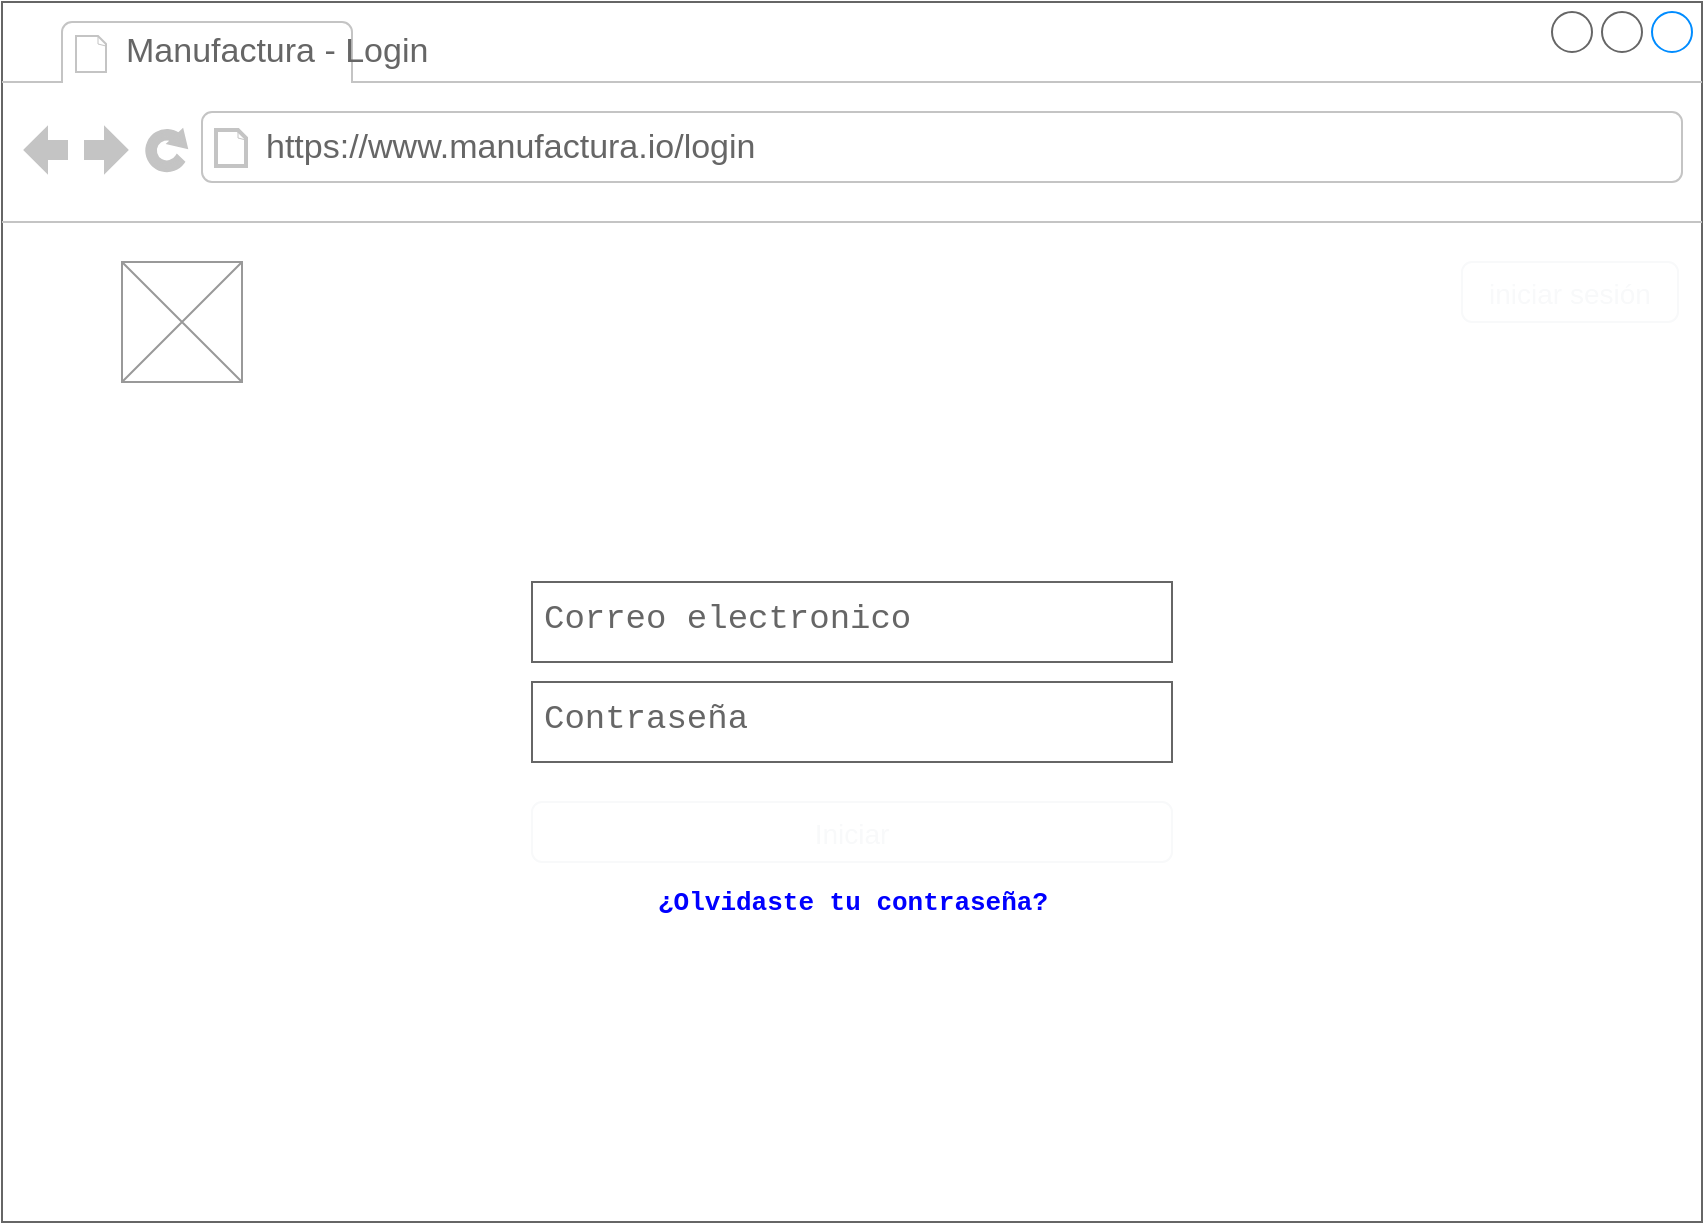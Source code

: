 <mxfile>
    <diagram id="pHabFzZdmSG_OoKOG0Jx" name="login">
        <mxGraphModel dx="1001" dy="605" grid="1" gridSize="10" guides="1" tooltips="1" connect="1" arrows="1" fold="1" page="1" pageScale="1" pageWidth="850" pageHeight="1100" math="0" shadow="0">
            <root>
                <mxCell id="qgdBl2eilUrx8372IIqp-0"/>
                <mxCell id="qgdBl2eilUrx8372IIqp-1" parent="qgdBl2eilUrx8372IIqp-0"/>
                <mxCell id="H2dqveT3zArDC5MyiRvw-31" value="" style="strokeWidth=1;shadow=0;dashed=0;align=center;html=1;shape=mxgraph.mockup.containers.browserWindow;rSize=0;strokeColor=#666666;strokeColor2=#008cff;strokeColor3=#c4c4c4;mainText=,;recursiveResize=0;" parent="qgdBl2eilUrx8372IIqp-1" vertex="1">
                    <mxGeometry x="40" y="70" width="850" height="610" as="geometry"/>
                </mxCell>
                <mxCell id="H2dqveT3zArDC5MyiRvw-32" value="Manufactura - Login" style="strokeWidth=1;shadow=0;dashed=0;align=center;html=1;shape=mxgraph.mockup.containers.anchor;fontSize=17;fontColor=#666666;align=left;" parent="H2dqveT3zArDC5MyiRvw-31" vertex="1">
                    <mxGeometry x="60" y="12" width="110" height="26" as="geometry"/>
                </mxCell>
                <mxCell id="H2dqveT3zArDC5MyiRvw-33" value="https://www.manufactura.io/login" style="strokeWidth=1;shadow=0;dashed=0;align=center;html=1;shape=mxgraph.mockup.containers.anchor;rSize=0;fontSize=17;fontColor=#666666;align=left;" parent="H2dqveT3zArDC5MyiRvw-31" vertex="1">
                    <mxGeometry x="130" y="60" width="250" height="26" as="geometry"/>
                </mxCell>
                <mxCell id="UftZHNPwc5ZFUEYjr8ol-1" value="&lt;font style=&quot;font-size: 14px&quot;&gt;iniciar sesión&lt;/font&gt;" style="html=1;shadow=0;dashed=0;shape=mxgraph.bootstrap.rrect;rSize=5;strokeColor=#F8F9FA;strokeWidth=1;fillColor=none;fontColor=#F8F9FA;whiteSpace=wrap;align=center;verticalAlign=middle;spacingLeft=0;fontStyle=0;fontSize=16;spacing=5;" parent="H2dqveT3zArDC5MyiRvw-31" vertex="1">
                    <mxGeometry x="730" y="130" width="108" height="30" as="geometry"/>
                </mxCell>
                <mxCell id="UftZHNPwc5ZFUEYjr8ol-5" value="&lt;font color=&quot;#ffffff&quot;&gt;Iniciar Sesión&lt;/font&gt;" style="strokeWidth=1;shadow=0;dashed=0;align=center;html=1;shape=mxgraph.mockup.text.alphanumeric;linkText=;html=1;fontStyle=1;fontSize=21;fontFamily=Courier New;fontColor=#000000;" parent="H2dqveT3zArDC5MyiRvw-31" vertex="1">
                    <mxGeometry x="200" y="240" width="450" height="50" as="geometry"/>
                </mxCell>
                <mxCell id="UftZHNPwc5ZFUEYjr8ol-7" value="Correo electronico" style="strokeWidth=1;shadow=0;dashed=0;align=center;html=1;shape=mxgraph.mockup.text.textBox;fontColor=#666666;align=left;fontSize=17;spacingLeft=4;spacingTop=-3;strokeColor=#666666;mainText=;fontFamily=Courier New;" parent="H2dqveT3zArDC5MyiRvw-31" vertex="1">
                    <mxGeometry x="265" y="290" width="320" height="40" as="geometry"/>
                </mxCell>
                <mxCell id="UftZHNPwc5ZFUEYjr8ol-12" value="&lt;font style=&quot;font-size: 14px&quot;&gt;Iniciar&lt;/font&gt;" style="html=1;shadow=0;dashed=0;shape=mxgraph.bootstrap.rrect;rSize=5;strokeColor=#F8F9FA;strokeWidth=1;fillColor=none;fontColor=#F8F9FA;whiteSpace=wrap;align=center;verticalAlign=middle;spacingLeft=0;fontStyle=0;fontSize=16;spacing=5;" parent="H2dqveT3zArDC5MyiRvw-31" vertex="1">
                    <mxGeometry x="265" y="400" width="320" height="30" as="geometry"/>
                </mxCell>
                <mxCell id="UftZHNPwc5ZFUEYjr8ol-11" value="Contraseña" style="strokeWidth=1;shadow=0;dashed=0;align=center;html=1;shape=mxgraph.mockup.text.textBox;fontColor=#666666;align=left;fontSize=17;spacingLeft=4;spacingTop=-3;strokeColor=#666666;mainText=;fontFamily=Courier New;" parent="H2dqveT3zArDC5MyiRvw-31" vertex="1">
                    <mxGeometry x="265" y="340" width="320" height="40" as="geometry"/>
                </mxCell>
                <mxCell id="UftZHNPwc5ZFUEYjr8ol-13" value="¿Olvidaste tu contraseña?" style="strokeWidth=1;shadow=0;dashed=0;align=center;html=1;shape=mxgraph.mockup.text.alphanumeric;linkText=;html=1;fontStyle=1;fontSize=13;fontColor=#0000ff;fontFamily=Courier New;" parent="H2dqveT3zArDC5MyiRvw-31" vertex="1">
                    <mxGeometry x="300" y="430" width="250" height="40" as="geometry"/>
                </mxCell>
                <mxCell id="vjOiilHJSOIXdrVwqPkK-0" value="" style="verticalLabelPosition=bottom;shadow=0;dashed=0;align=center;html=1;verticalAlign=top;strokeWidth=1;shape=mxgraph.mockup.graphics.simpleIcon;strokeColor=#999999;" parent="qgdBl2eilUrx8372IIqp-1" vertex="1">
                    <mxGeometry x="100" y="200" width="60" height="60" as="geometry"/>
                </mxCell>
            </root>
        </mxGraphModel>
    </diagram>
    <diagram id="0rYGssFCJk7xpBtu5iQj" name="vendedores">
<<<<<<< HEAD
        <mxGraphModel dx="1001" dy="605" grid="1" gridSize="10" guides="1" tooltips="1" connect="1" arrows="1" fold="1" page="1" pageScale="1" pageWidth="850" pageHeight="1100" math="0" shadow="0">
=======
        <mxGraphModel dx="1689" dy="1781" grid="1" gridSize="10" guides="1" tooltips="1" connect="1" arrows="1" fold="1" page="1" pageScale="1" pageWidth="850" pageHeight="1100" math="0" shadow="0">
>>>>>>> 862b901e35bb76d4502f24deebba730d7b2880c8
            <root>
                <mxCell id="0"/>
                <mxCell id="1" parent="0"/>
                <mxCell id="O1kimxnC3Q7cjh7G0lXS-88" value="" style="group" vertex="1" connectable="0" parent="1">
                    <mxGeometry x="50" y="40" width="730" height="600" as="geometry"/>
                </mxCell>
                <mxCell id="2" value="" style="strokeWidth=1;shadow=0;dashed=0;align=center;html=1;shape=mxgraph.mockup.containers.browserWindow;rSize=0;strokeColor=#666666;strokeColor2=#008cff;strokeColor3=#c4c4c4;mainText=,;recursiveResize=0;" parent="O1kimxnC3Q7cjh7G0lXS-88" vertex="1">
                    <mxGeometry width="730" height="600" as="geometry"/>
                </mxCell>
                <mxCell id="3" value="Manufacturas - vendedores" style="strokeWidth=1;shadow=0;dashed=0;align=center;html=1;shape=mxgraph.mockup.containers.anchor;fontSize=17;fontColor=#666666;align=left;" parent="2" vertex="1">
                    <mxGeometry x="60" y="12" width="110" height="26" as="geometry"/>
                </mxCell>
                <mxCell id="4" value="https://www.manufactura.io/vendedores" style="strokeWidth=1;shadow=0;dashed=0;align=center;html=1;shape=mxgraph.mockup.containers.anchor;rSize=0;fontSize=17;fontColor=#666666;align=left;" parent="2" vertex="1">
                    <mxGeometry x="130" y="60" width="250" height="26" as="geometry"/>
                </mxCell>
                <mxCell id="P7hH4Zm9v28YB8-X9JsB-39" value="&lt;table cellpadding=&quot;4&quot; cellspacing=&quot;0&quot; border=&quot;1&quot; style=&quot;font-size: 1em ; width: 100% ; height: 100%&quot;&gt;&lt;tbody&gt;&lt;tr&gt;&lt;th&gt;ID&lt;/th&gt;&lt;th&gt;Nombres&lt;/th&gt;&lt;td&gt;&lt;b&gt;Especialidad&lt;/b&gt;&lt;/td&gt;&lt;td&gt;&lt;b&gt;Celular&lt;/b&gt;&lt;/td&gt;&lt;td&gt;&lt;b&gt;Fecha Ingreso&lt;/b&gt;&lt;/td&gt;&lt;td&gt;&amp;nbsp; &amp;nbsp; &amp;nbsp; &amp;nbsp; &amp;nbsp; &amp;nbsp; &amp;nbsp; &amp;nbsp; &amp;nbsp; &amp;nbsp;&lt;/td&gt;&lt;/tr&gt;&lt;tr&gt;&lt;td&gt;1&lt;/td&gt;&lt;td&gt;Ana Maria&lt;/td&gt;&lt;td style=&quot;text-align: center&quot;&gt;?&lt;/td&gt;&lt;td&gt;319.320.346&lt;/td&gt;&lt;td&gt;2021-09-01&lt;/td&gt;&lt;td&gt;&lt;br&gt;&lt;/td&gt;&lt;/tr&gt;&lt;tr&gt;&lt;td&gt;2&lt;/td&gt;&lt;td&gt;Luisa Bazalar&lt;/td&gt;&lt;td style=&quot;text-align: center&quot;&gt;&lt;span&gt;?&lt;/span&gt;&lt;br&gt;&lt;/td&gt;&lt;td&gt;311.430.123&lt;br&gt;&lt;/td&gt;&lt;td&gt;2021-09-01&lt;br&gt;&lt;/td&gt;&lt;td&gt;&lt;br&gt;&lt;/td&gt;&lt;/tr&gt;&lt;tr&gt;&lt;td&gt;3&lt;/td&gt;&lt;td&gt;Manuela G&lt;/td&gt;&lt;td style=&quot;text-align: center&quot;&gt;&lt;span&gt;?&lt;/span&gt;&lt;br&gt;&lt;/td&gt;&lt;td&gt;311.902.456&lt;br&gt;&lt;/td&gt;&lt;td&gt;2021-04-03&lt;br&gt;&lt;/td&gt;&lt;td&gt;&lt;br&gt;&lt;/td&gt;&lt;/tr&gt;&lt;tr&gt;&lt;td&gt;4&lt;/td&gt;&lt;td&gt;Elisa Giraldo&lt;/td&gt;&lt;td style=&quot;text-align: center&quot;&gt;&lt;span&gt;?&lt;/span&gt;&lt;br&gt;&lt;/td&gt;&lt;td&gt;300.211.521&lt;br&gt;&lt;/td&gt;&lt;td&gt;2021-03-23&lt;br&gt;&lt;/td&gt;&lt;td&gt;&lt;br&gt;&lt;/td&gt;&lt;/tr&gt;&lt;tr&gt;&lt;td&gt;5&lt;/td&gt;&lt;td&gt;Juliana Puerta&lt;/td&gt;&lt;td style=&quot;text-align: center&quot;&gt;&lt;span&gt;?&lt;/span&gt;&lt;br&gt;&lt;/td&gt;&lt;td&gt;315.712.611&lt;br&gt;&lt;/td&gt;&lt;td&gt;2021-02-11&lt;br&gt;&lt;/td&gt;&lt;td&gt;&lt;br&gt;&lt;/td&gt;&lt;/tr&gt;&lt;/tbody&gt;&lt;/table&gt; " style="verticalAlign=top;align=left;overflow=fill;fontSize=12;fontFamily=Helvetica;html=1" parent="2" vertex="1">
                    <mxGeometry x="195" y="280" width="513" height="190" as="geometry"/>
                </mxCell>
                <mxCell id="P7hH4Zm9v28YB8-X9JsB-49" value="&lt;font style=&quot;font-size: 18px&quot;&gt;Listado de vendedores&lt;/font&gt;" style="text;html=1;strokeColor=none;fillColor=none;align=center;verticalAlign=middle;whiteSpace=wrap;rounded=0;" parent="2" vertex="1">
                    <mxGeometry x="195" y="200" width="510" height="20" as="geometry"/>
                </mxCell>
                <mxCell id="P7hH4Zm9v28YB8-X9JsB-50" value="&lt;font style=&quot;font-size: 14px&quot;&gt;+&lt;/font&gt;" style="html=1;shadow=0;dashed=0;shape=mxgraph.bootstrap.rrect;rSize=5;strokeColor=#F8F9FA;strokeWidth=1;fillColor=none;fontColor=#F8F9FA;whiteSpace=wrap;align=center;verticalAlign=middle;spacingLeft=0;fontStyle=0;fontSize=16;spacing=5;" parent="2" vertex="1">
                    <mxGeometry x="195" y="240" width="35" height="30" as="geometry"/>
                </mxCell>
                <mxCell id="O1kimxnC3Q7cjh7G0lXS-8" value="" style="group" vertex="1" connectable="0" parent="2">
                    <mxGeometry x="640" y="317" width="49" height="20" as="geometry"/>
                </mxCell>
                <mxCell id="P7hH4Zm9v28YB8-X9JsB-57" value="" style="strokeColor=#999999;verticalLabelPosition=bottom;shadow=0;dashed=0;verticalAlign=top;strokeWidth=2;html=1;shape=mxgraph.mockup.misc.editIcon;" parent="O1kimxnC3Q7cjh7G0lXS-8" vertex="1">
                    <mxGeometry width="20" height="20" as="geometry"/>
                </mxCell>
                <mxCell id="P7hH4Zm9v28YB8-X9JsB-56" value="" style="strokeColor=#999999;verticalLabelPosition=bottom;shadow=0;dashed=0;verticalAlign=top;strokeWidth=2;html=1;shape=mxgraph.mockup.misc.trashcanIcon;" parent="O1kimxnC3Q7cjh7G0lXS-8" vertex="1">
                    <mxGeometry x="29" width="20" height="20" as="geometry"/>
                </mxCell>
                <mxCell id="O1kimxnC3Q7cjh7G0lXS-9" value="" style="group" vertex="1" connectable="0" parent="2">
                    <mxGeometry x="640" y="348" width="49" height="20" as="geometry"/>
                </mxCell>
                <mxCell id="O1kimxnC3Q7cjh7G0lXS-10" value="" style="strokeColor=#999999;verticalLabelPosition=bottom;shadow=0;dashed=0;verticalAlign=top;strokeWidth=2;html=1;shape=mxgraph.mockup.misc.editIcon;" vertex="1" parent="O1kimxnC3Q7cjh7G0lXS-9">
                    <mxGeometry width="20" height="20" as="geometry"/>
                </mxCell>
                <mxCell id="O1kimxnC3Q7cjh7G0lXS-11" value="" style="strokeColor=#999999;verticalLabelPosition=bottom;shadow=0;dashed=0;verticalAlign=top;strokeWidth=2;html=1;shape=mxgraph.mockup.misc.trashcanIcon;" vertex="1" parent="O1kimxnC3Q7cjh7G0lXS-9">
                    <mxGeometry x="29" width="20" height="20" as="geometry"/>
                </mxCell>
                <mxCell id="O1kimxnC3Q7cjh7G0lXS-12" value="" style="group" vertex="1" connectable="0" parent="2">
                    <mxGeometry x="640" y="379" width="49" height="20" as="geometry"/>
                </mxCell>
                <mxCell id="O1kimxnC3Q7cjh7G0lXS-13" value="" style="strokeColor=#999999;verticalLabelPosition=bottom;shadow=0;dashed=0;verticalAlign=top;strokeWidth=2;html=1;shape=mxgraph.mockup.misc.editIcon;" vertex="1" parent="O1kimxnC3Q7cjh7G0lXS-12">
                    <mxGeometry width="20" height="20" as="geometry"/>
                </mxCell>
                <mxCell id="O1kimxnC3Q7cjh7G0lXS-14" value="" style="strokeColor=#999999;verticalLabelPosition=bottom;shadow=0;dashed=0;verticalAlign=top;strokeWidth=2;html=1;shape=mxgraph.mockup.misc.trashcanIcon;" vertex="1" parent="O1kimxnC3Q7cjh7G0lXS-12">
                    <mxGeometry x="29" width="20" height="20" as="geometry"/>
                </mxCell>
                <mxCell id="O1kimxnC3Q7cjh7G0lXS-39" value="" style="group" vertex="1" connectable="0" parent="2">
                    <mxGeometry x="640" y="410" width="49" height="20" as="geometry"/>
                </mxCell>
                <mxCell id="O1kimxnC3Q7cjh7G0lXS-40" value="" style="strokeColor=#999999;verticalLabelPosition=bottom;shadow=0;dashed=0;verticalAlign=top;strokeWidth=2;html=1;shape=mxgraph.mockup.misc.editIcon;" vertex="1" parent="O1kimxnC3Q7cjh7G0lXS-39">
                    <mxGeometry width="20" height="20" as="geometry"/>
                </mxCell>
                <mxCell id="O1kimxnC3Q7cjh7G0lXS-41" value="" style="strokeColor=#999999;verticalLabelPosition=bottom;shadow=0;dashed=0;verticalAlign=top;strokeWidth=2;html=1;shape=mxgraph.mockup.misc.trashcanIcon;" vertex="1" parent="O1kimxnC3Q7cjh7G0lXS-39">
                    <mxGeometry x="29" width="20" height="20" as="geometry"/>
                </mxCell>
                <mxCell id="O1kimxnC3Q7cjh7G0lXS-65" value="" style="group" vertex="1" connectable="0" parent="2">
                    <mxGeometry x="640" y="443" width="49" height="20" as="geometry"/>
                </mxCell>
                <mxCell id="O1kimxnC3Q7cjh7G0lXS-66" value="" style="strokeColor=#999999;verticalLabelPosition=bottom;shadow=0;dashed=0;verticalAlign=top;strokeWidth=2;html=1;shape=mxgraph.mockup.misc.editIcon;" vertex="1" parent="O1kimxnC3Q7cjh7G0lXS-65">
                    <mxGeometry width="20" height="20" as="geometry"/>
                </mxCell>
                <mxCell id="O1kimxnC3Q7cjh7G0lXS-67" value="" style="strokeColor=#999999;verticalLabelPosition=bottom;shadow=0;dashed=0;verticalAlign=top;strokeWidth=2;html=1;shape=mxgraph.mockup.misc.trashcanIcon;" vertex="1" parent="O1kimxnC3Q7cjh7G0lXS-65">
                    <mxGeometry x="29" width="20" height="20" as="geometry"/>
                </mxCell>
                <mxCell id="O1kimxnC3Q7cjh7G0lXS-73" value="" style="strokeWidth=1;shadow=0;dashed=0;align=center;html=1;shape=mxgraph.mockup.rrect;rSize=10;strokeColor=#666666;" vertex="1" parent="2">
                    <mxGeometry x="30" y="230" width="140" height="150" as="geometry"/>
                </mxCell>
                <mxCell id="O1kimxnC3Q7cjh7G0lXS-75" value="Usuarios" style="strokeColor=inherit;fillColor=inherit;gradientColor=inherit;strokeWidth=1;shadow=0;dashed=0;align=center;html=1;shape=mxgraph.mockup.rrect;rSize=0;fontSize=17;fontColor=#666666;fontStyle=1;resizeWidth=1;" vertex="1" parent="O1kimxnC3Q7cjh7G0lXS-73">
                    <mxGeometry width="140" height="50" relative="1" as="geometry">
                        <mxPoint y="50" as="offset"/>
                    </mxGeometry>
                </mxCell>
                <mxCell id="O1kimxnC3Q7cjh7G0lXS-76" value="Vendedores" style="strokeColor=inherit;fillColor=#008CFF;gradientColor=inherit;strokeWidth=1;shadow=0;dashed=0;align=center;html=1;shape=mxgraph.mockup.bottomButton;rSize=10;fontSize=17;fontColor=#FFFFFF;fontStyle=1;resizeWidth=1;" vertex="1" parent="O1kimxnC3Q7cjh7G0lXS-73">
                    <mxGeometry y="1" width="140" height="50" relative="1" as="geometry">
                        <mxPoint y="-50" as="offset"/>
                    </mxGeometry>
                </mxCell>
                <mxCell id="O1kimxnC3Q7cjh7G0lXS-77" value="Ventas" style="strokeWidth=1;shadow=0;dashed=0;align=center;html=1;shape=mxgraph.mockup.topButton;rSize=10;fontSize=17;fontColor=#666666;fontStyle=1;fillColor=inherit;strokeColor=#666666;resizeWidth=1;" vertex="1" parent="O1kimxnC3Q7cjh7G0lXS-73">
                    <mxGeometry width="140" height="50" relative="1" as="geometry"/>
                </mxCell>
                <mxCell id="P7hH4Zm9v28YB8-X9JsB-54" value="&lt;font style=&quot;font-size: 14px&quot;&gt;Nombre&lt;/font&gt;" style="html=1;shadow=0;dashed=0;shape=mxgraph.bootstrap.rrect;rSize=5;strokeColor=#F8F9FA;strokeWidth=1;fillColor=none;fontColor=#F8F9FA;whiteSpace=wrap;align=center;verticalAlign=middle;spacingLeft=0;fontStyle=0;fontSize=16;spacing=5;" parent="2" vertex="1">
                    <mxGeometry x="620.5" y="130" width="88" height="30" as="geometry"/>
                </mxCell>
                <mxCell id="O1kimxnC3Q7cjh7G0lXS-86" value="" style="group" vertex="1" connectable="0" parent="2">
                    <mxGeometry x="508.5" y="490" width="200" height="30" as="geometry"/>
                </mxCell>
                <mxCell id="O1kimxnC3Q7cjh7G0lXS-80" value="Siguiente" style="rounded=0;whiteSpace=wrap;html=1;strokeColor=#FFFFFF;fillColor=none;" vertex="1" parent="O1kimxnC3Q7cjh7G0lXS-86">
                    <mxGeometry x="130" width="70" height="30" as="geometry"/>
                </mxCell>
                <mxCell id="O1kimxnC3Q7cjh7G0lXS-81" value="Anterior" style="rounded=0;whiteSpace=wrap;html=1;strokeColor=#FFFFFF;fillColor=none;" vertex="1" parent="O1kimxnC3Q7cjh7G0lXS-86">
                    <mxGeometry width="55" height="30" as="geometry"/>
                </mxCell>
                <mxCell id="O1kimxnC3Q7cjh7G0lXS-85" value="" style="group" vertex="1" connectable="0" parent="O1kimxnC3Q7cjh7G0lXS-86">
                    <mxGeometry x="55" width="75" height="30" as="geometry"/>
                </mxCell>
                <mxCell id="O1kimxnC3Q7cjh7G0lXS-82" value="1" style="rounded=0;whiteSpace=wrap;html=1;strokeColor=#FFFFFF;fillColor=none;" vertex="1" parent="O1kimxnC3Q7cjh7G0lXS-85">
                    <mxGeometry width="25" height="30" as="geometry"/>
                </mxCell>
                <mxCell id="O1kimxnC3Q7cjh7G0lXS-83" value="2" style="rounded=0;whiteSpace=wrap;html=1;strokeColor=#FFFFFF;fillColor=none;" vertex="1" parent="O1kimxnC3Q7cjh7G0lXS-85">
                    <mxGeometry x="25" width="25" height="30" as="geometry"/>
                </mxCell>
                <mxCell id="O1kimxnC3Q7cjh7G0lXS-84" value="3" style="rounded=0;whiteSpace=wrap;html=1;strokeColor=#FFFFFF;fillColor=none;" vertex="1" parent="O1kimxnC3Q7cjh7G0lXS-85">
                    <mxGeometry x="50" width="25" height="30" as="geometry"/>
                </mxCell>
                <mxCell id="P7hH4Zm9v28YB8-X9JsB-52" value="" style="verticalLabelPosition=bottom;shadow=0;dashed=0;align=center;html=1;verticalAlign=top;strokeWidth=1;shape=mxgraph.mockup.graphics.simpleIcon;strokeColor=#999999;" parent="O1kimxnC3Q7cjh7G0lXS-88" vertex="1">
                    <mxGeometry x="30" y="130" width="70" height="30" as="geometry"/>
                </mxCell>
                <mxCell id="P7hH4Zm9v28YB8-X9JsB-55" value="&lt;font style=&quot;font-size: 14px&quot;&gt;Search&lt;/font&gt;" style="strokeWidth=1;shadow=0;dashed=0;align=center;html=1;shape=mxgraph.mockup.forms.searchBox;strokeColor=#999999;mainText=;strokeColor2=#008cff;fontColor=#666666;fontSize=17;align=left;spacingLeft=3;" parent="O1kimxnC3Q7cjh7G0lXS-88" vertex="1">
                    <mxGeometry x="558" y="240" width="150" height="30" as="geometry"/>
                </mxCell>
                <mxCell id="O1kimxnC3Q7cjh7G0lXS-90" value="" style="group" vertex="1" connectable="0" parent="1">
                    <mxGeometry x="1040" y="-340" width="730" height="600" as="geometry"/>
                </mxCell>
                <mxCell id="O1kimxnC3Q7cjh7G0lXS-91" value="" style="strokeWidth=1;shadow=0;dashed=0;align=center;html=1;shape=mxgraph.mockup.containers.browserWindow;rSize=0;strokeColor=#666666;strokeColor2=#008cff;strokeColor3=#c4c4c4;mainText=,;recursiveResize=0;" vertex="1" parent="O1kimxnC3Q7cjh7G0lXS-90">
                    <mxGeometry width="730" height="600" as="geometry"/>
                </mxCell>
                <mxCell id="O1kimxnC3Q7cjh7G0lXS-92" value="Manufacturas - vendedores" style="strokeWidth=1;shadow=0;dashed=0;align=center;html=1;shape=mxgraph.mockup.containers.anchor;fontSize=17;fontColor=#666666;align=left;" vertex="1" parent="O1kimxnC3Q7cjh7G0lXS-91">
                    <mxGeometry x="60" y="12" width="110" height="26" as="geometry"/>
                </mxCell>
                <mxCell id="O1kimxnC3Q7cjh7G0lXS-93" value="https://www.manufactura.io/vendedores" style="strokeWidth=1;shadow=0;dashed=0;align=center;html=1;shape=mxgraph.mockup.containers.anchor;rSize=0;fontSize=17;fontColor=#666666;align=left;" vertex="1" parent="O1kimxnC3Q7cjh7G0lXS-91">
                    <mxGeometry x="130" y="60" width="250" height="26" as="geometry"/>
                </mxCell>
                <mxCell id="O1kimxnC3Q7cjh7G0lXS-94" value="&lt;table cellpadding=&quot;4&quot; cellspacing=&quot;0&quot; border=&quot;1&quot; style=&quot;font-size: 1em ; width: 100% ; height: 100%&quot;&gt;&lt;tbody&gt;&lt;tr&gt;&lt;th&gt;ID&lt;/th&gt;&lt;th&gt;Nombres&lt;/th&gt;&lt;td&gt;&lt;b&gt;Especialidad&lt;/b&gt;&lt;/td&gt;&lt;td&gt;&lt;b&gt;Celular&lt;/b&gt;&lt;/td&gt;&lt;td&gt;&lt;b&gt;Fecha Ingreso&lt;/b&gt;&lt;/td&gt;&lt;td&gt;&amp;nbsp; &amp;nbsp; &amp;nbsp; &amp;nbsp; &amp;nbsp; &amp;nbsp; &amp;nbsp; &amp;nbsp; &amp;nbsp; &amp;nbsp;&lt;/td&gt;&lt;/tr&gt;&lt;tr&gt;&lt;td&gt;1&lt;/td&gt;&lt;td&gt;Ana Maria&lt;/td&gt;&lt;td style=&quot;text-align: center&quot;&gt;?&lt;/td&gt;&lt;td&gt;319.320.346&lt;/td&gt;&lt;td&gt;2021-09-01&lt;/td&gt;&lt;td&gt;&lt;br&gt;&lt;/td&gt;&lt;/tr&gt;&lt;tr&gt;&lt;td&gt;2&lt;/td&gt;&lt;td&gt;Luisa Bazalar&lt;/td&gt;&lt;td style=&quot;text-align: center&quot;&gt;&lt;span&gt;?&lt;/span&gt;&lt;br&gt;&lt;/td&gt;&lt;td&gt;311.430.123&lt;br&gt;&lt;/td&gt;&lt;td&gt;2021-09-01&lt;br&gt;&lt;/td&gt;&lt;td&gt;&lt;br&gt;&lt;/td&gt;&lt;/tr&gt;&lt;tr&gt;&lt;td&gt;3&lt;/td&gt;&lt;td&gt;Manuela G&lt;/td&gt;&lt;td style=&quot;text-align: center&quot;&gt;&lt;span&gt;?&lt;/span&gt;&lt;br&gt;&lt;/td&gt;&lt;td&gt;311.902.456&lt;br&gt;&lt;/td&gt;&lt;td&gt;2021-04-03&lt;br&gt;&lt;/td&gt;&lt;td&gt;&lt;br&gt;&lt;/td&gt;&lt;/tr&gt;&lt;tr&gt;&lt;td&gt;4&lt;/td&gt;&lt;td&gt;Elisa Giraldo&lt;/td&gt;&lt;td style=&quot;text-align: center&quot;&gt;&lt;span&gt;?&lt;/span&gt;&lt;br&gt;&lt;/td&gt;&lt;td&gt;300.211.521&lt;br&gt;&lt;/td&gt;&lt;td&gt;2021-03-23&lt;br&gt;&lt;/td&gt;&lt;td&gt;&lt;br&gt;&lt;/td&gt;&lt;/tr&gt;&lt;tr&gt;&lt;td&gt;5&lt;/td&gt;&lt;td&gt;Juliana Puerta&lt;/td&gt;&lt;td style=&quot;text-align: center&quot;&gt;&lt;span&gt;?&lt;/span&gt;&lt;br&gt;&lt;/td&gt;&lt;td&gt;315.712.611&lt;br&gt;&lt;/td&gt;&lt;td&gt;2021-02-11&lt;br&gt;&lt;/td&gt;&lt;td&gt;&lt;br&gt;&lt;/td&gt;&lt;/tr&gt;&lt;/tbody&gt;&lt;/table&gt; " style="verticalAlign=top;align=left;overflow=fill;fontSize=12;fontFamily=Helvetica;html=1" vertex="1" parent="O1kimxnC3Q7cjh7G0lXS-91">
                    <mxGeometry x="195" y="280" width="513" height="190" as="geometry"/>
                </mxCell>
                <mxCell id="O1kimxnC3Q7cjh7G0lXS-95" value="&lt;font style=&quot;font-size: 18px&quot;&gt;Listado de vendedores&lt;/font&gt;" style="text;html=1;strokeColor=none;fillColor=none;align=center;verticalAlign=middle;whiteSpace=wrap;rounded=0;" vertex="1" parent="O1kimxnC3Q7cjh7G0lXS-91">
                    <mxGeometry x="195" y="200" width="510" height="20" as="geometry"/>
                </mxCell>
                <mxCell id="O1kimxnC3Q7cjh7G0lXS-96" value="&lt;font style=&quot;font-size: 14px&quot;&gt;+&lt;/font&gt;" style="html=1;shadow=0;dashed=0;shape=mxgraph.bootstrap.rrect;rSize=5;strokeColor=#F8F9FA;strokeWidth=1;fillColor=none;fontColor=#F8F9FA;whiteSpace=wrap;align=center;verticalAlign=middle;spacingLeft=0;fontStyle=0;fontSize=16;spacing=5;" vertex="1" parent="O1kimxnC3Q7cjh7G0lXS-91">
                    <mxGeometry x="195" y="240" width="35" height="30" as="geometry"/>
                </mxCell>
                <mxCell id="O1kimxnC3Q7cjh7G0lXS-97" value="" style="group" vertex="1" connectable="0" parent="O1kimxnC3Q7cjh7G0lXS-91">
                    <mxGeometry x="640" y="317" width="49" height="20" as="geometry"/>
                </mxCell>
                <mxCell id="O1kimxnC3Q7cjh7G0lXS-98" value="" style="strokeColor=#999999;verticalLabelPosition=bottom;shadow=0;dashed=0;verticalAlign=top;strokeWidth=2;html=1;shape=mxgraph.mockup.misc.editIcon;" vertex="1" parent="O1kimxnC3Q7cjh7G0lXS-97">
                    <mxGeometry width="20" height="20" as="geometry"/>
                </mxCell>
                <mxCell id="O1kimxnC3Q7cjh7G0lXS-99" value="" style="strokeColor=#999999;verticalLabelPosition=bottom;shadow=0;dashed=0;verticalAlign=top;strokeWidth=2;html=1;shape=mxgraph.mockup.misc.trashcanIcon;" vertex="1" parent="O1kimxnC3Q7cjh7G0lXS-97">
                    <mxGeometry x="29" width="20" height="20" as="geometry"/>
                </mxCell>
                <mxCell id="O1kimxnC3Q7cjh7G0lXS-100" value="" style="group" vertex="1" connectable="0" parent="O1kimxnC3Q7cjh7G0lXS-91">
                    <mxGeometry x="640" y="348" width="49" height="20" as="geometry"/>
                </mxCell>
                <mxCell id="O1kimxnC3Q7cjh7G0lXS-101" value="" style="strokeColor=#999999;verticalLabelPosition=bottom;shadow=0;dashed=0;verticalAlign=top;strokeWidth=2;html=1;shape=mxgraph.mockup.misc.editIcon;" vertex="1" parent="O1kimxnC3Q7cjh7G0lXS-100">
                    <mxGeometry width="20" height="20" as="geometry"/>
                </mxCell>
                <mxCell id="O1kimxnC3Q7cjh7G0lXS-102" value="" style="strokeColor=#999999;verticalLabelPosition=bottom;shadow=0;dashed=0;verticalAlign=top;strokeWidth=2;html=1;shape=mxgraph.mockup.misc.trashcanIcon;" vertex="1" parent="O1kimxnC3Q7cjh7G0lXS-100">
                    <mxGeometry x="29" width="20" height="20" as="geometry"/>
                </mxCell>
                <mxCell id="O1kimxnC3Q7cjh7G0lXS-103" value="" style="group" vertex="1" connectable="0" parent="O1kimxnC3Q7cjh7G0lXS-91">
                    <mxGeometry x="640" y="379" width="49" height="20" as="geometry"/>
                </mxCell>
                <mxCell id="O1kimxnC3Q7cjh7G0lXS-104" value="" style="strokeColor=#999999;verticalLabelPosition=bottom;shadow=0;dashed=0;verticalAlign=top;strokeWidth=2;html=1;shape=mxgraph.mockup.misc.editIcon;" vertex="1" parent="O1kimxnC3Q7cjh7G0lXS-103">
                    <mxGeometry width="20" height="20" as="geometry"/>
                </mxCell>
                <mxCell id="O1kimxnC3Q7cjh7G0lXS-105" value="" style="strokeColor=#999999;verticalLabelPosition=bottom;shadow=0;dashed=0;verticalAlign=top;strokeWidth=2;html=1;shape=mxgraph.mockup.misc.trashcanIcon;" vertex="1" parent="O1kimxnC3Q7cjh7G0lXS-103">
                    <mxGeometry x="29" width="20" height="20" as="geometry"/>
                </mxCell>
                <mxCell id="O1kimxnC3Q7cjh7G0lXS-106" value="" style="group" vertex="1" connectable="0" parent="O1kimxnC3Q7cjh7G0lXS-91">
                    <mxGeometry x="640" y="410" width="49" height="20" as="geometry"/>
                </mxCell>
                <mxCell id="O1kimxnC3Q7cjh7G0lXS-107" value="" style="strokeColor=#999999;verticalLabelPosition=bottom;shadow=0;dashed=0;verticalAlign=top;strokeWidth=2;html=1;shape=mxgraph.mockup.misc.editIcon;" vertex="1" parent="O1kimxnC3Q7cjh7G0lXS-106">
                    <mxGeometry width="20" height="20" as="geometry"/>
                </mxCell>
                <mxCell id="O1kimxnC3Q7cjh7G0lXS-108" value="" style="strokeColor=#999999;verticalLabelPosition=bottom;shadow=0;dashed=0;verticalAlign=top;strokeWidth=2;html=1;shape=mxgraph.mockup.misc.trashcanIcon;" vertex="1" parent="O1kimxnC3Q7cjh7G0lXS-106">
                    <mxGeometry x="29" width="20" height="20" as="geometry"/>
                </mxCell>
                <mxCell id="O1kimxnC3Q7cjh7G0lXS-109" value="" style="group" vertex="1" connectable="0" parent="O1kimxnC3Q7cjh7G0lXS-91">
                    <mxGeometry x="640" y="443" width="49" height="20" as="geometry"/>
                </mxCell>
                <mxCell id="O1kimxnC3Q7cjh7G0lXS-110" value="" style="strokeColor=#999999;verticalLabelPosition=bottom;shadow=0;dashed=0;verticalAlign=top;strokeWidth=2;html=1;shape=mxgraph.mockup.misc.editIcon;" vertex="1" parent="O1kimxnC3Q7cjh7G0lXS-109">
                    <mxGeometry width="20" height="20" as="geometry"/>
                </mxCell>
                <mxCell id="O1kimxnC3Q7cjh7G0lXS-111" value="" style="strokeColor=#999999;verticalLabelPosition=bottom;shadow=0;dashed=0;verticalAlign=top;strokeWidth=2;html=1;shape=mxgraph.mockup.misc.trashcanIcon;" vertex="1" parent="O1kimxnC3Q7cjh7G0lXS-109">
                    <mxGeometry x="29" width="20" height="20" as="geometry"/>
                </mxCell>
                <mxCell id="O1kimxnC3Q7cjh7G0lXS-112" value="" style="strokeWidth=1;shadow=0;dashed=0;align=center;html=1;shape=mxgraph.mockup.rrect;rSize=10;strokeColor=#666666;" vertex="1" parent="O1kimxnC3Q7cjh7G0lXS-91">
                    <mxGeometry x="30" y="230" width="140" height="150" as="geometry"/>
                </mxCell>
                <mxCell id="O1kimxnC3Q7cjh7G0lXS-113" value="Usuarios" style="strokeColor=inherit;fillColor=inherit;gradientColor=inherit;strokeWidth=1;shadow=0;dashed=0;align=center;html=1;shape=mxgraph.mockup.rrect;rSize=0;fontSize=17;fontColor=#666666;fontStyle=1;resizeWidth=1;" vertex="1" parent="O1kimxnC3Q7cjh7G0lXS-112">
                    <mxGeometry width="140" height="50" relative="1" as="geometry">
                        <mxPoint y="50" as="offset"/>
                    </mxGeometry>
                </mxCell>
                <mxCell id="O1kimxnC3Q7cjh7G0lXS-114" value="Vendedores" style="strokeColor=inherit;fillColor=#008CFF;gradientColor=inherit;strokeWidth=1;shadow=0;dashed=0;align=center;html=1;shape=mxgraph.mockup.bottomButton;rSize=10;fontSize=17;fontColor=#FFFFFF;fontStyle=1;resizeWidth=1;" vertex="1" parent="O1kimxnC3Q7cjh7G0lXS-112">
                    <mxGeometry y="1" width="140" height="50" relative="1" as="geometry">
                        <mxPoint y="-50" as="offset"/>
                    </mxGeometry>
                </mxCell>
                <mxCell id="O1kimxnC3Q7cjh7G0lXS-115" value="Ventas" style="strokeWidth=1;shadow=0;dashed=0;align=center;html=1;shape=mxgraph.mockup.topButton;rSize=10;fontSize=17;fontColor=#666666;fontStyle=1;fillColor=inherit;strokeColor=#666666;resizeWidth=1;" vertex="1" parent="O1kimxnC3Q7cjh7G0lXS-112">
                    <mxGeometry width="140" height="50" relative="1" as="geometry"/>
                </mxCell>
                <mxCell id="O1kimxnC3Q7cjh7G0lXS-116" value="&lt;font style=&quot;font-size: 14px&quot;&gt;Nombre&lt;/font&gt;" style="html=1;shadow=0;dashed=0;shape=mxgraph.bootstrap.rrect;rSize=5;strokeColor=#F8F9FA;strokeWidth=1;fillColor=none;fontColor=#F8F9FA;whiteSpace=wrap;align=center;verticalAlign=middle;spacingLeft=0;fontStyle=0;fontSize=16;spacing=5;" vertex="1" parent="O1kimxnC3Q7cjh7G0lXS-91">
                    <mxGeometry x="620.5" y="130" width="88" height="30" as="geometry"/>
                </mxCell>
                <mxCell id="O1kimxnC3Q7cjh7G0lXS-117" value="" style="group" vertex="1" connectable="0" parent="O1kimxnC3Q7cjh7G0lXS-91">
                    <mxGeometry x="508.5" y="490" width="200" height="30" as="geometry"/>
                </mxCell>
                <mxCell id="O1kimxnC3Q7cjh7G0lXS-118" value="Siguiente" style="rounded=0;whiteSpace=wrap;html=1;strokeColor=#FFFFFF;fillColor=none;" vertex="1" parent="O1kimxnC3Q7cjh7G0lXS-117">
                    <mxGeometry x="130" width="70" height="30" as="geometry"/>
                </mxCell>
                <mxCell id="O1kimxnC3Q7cjh7G0lXS-119" value="Anterior" style="rounded=0;whiteSpace=wrap;html=1;strokeColor=#FFFFFF;fillColor=none;" vertex="1" parent="O1kimxnC3Q7cjh7G0lXS-117">
                    <mxGeometry width="55" height="30" as="geometry"/>
                </mxCell>
                <mxCell id="O1kimxnC3Q7cjh7G0lXS-120" value="" style="group" vertex="1" connectable="0" parent="O1kimxnC3Q7cjh7G0lXS-117">
                    <mxGeometry x="55" width="75" height="30" as="geometry"/>
                </mxCell>
                <mxCell id="O1kimxnC3Q7cjh7G0lXS-121" value="1" style="rounded=0;whiteSpace=wrap;html=1;strokeColor=#FFFFFF;fillColor=none;" vertex="1" parent="O1kimxnC3Q7cjh7G0lXS-120">
                    <mxGeometry width="25" height="30" as="geometry"/>
                </mxCell>
                <mxCell id="O1kimxnC3Q7cjh7G0lXS-122" value="2" style="rounded=0;whiteSpace=wrap;html=1;strokeColor=#FFFFFF;fillColor=none;" vertex="1" parent="O1kimxnC3Q7cjh7G0lXS-120">
                    <mxGeometry x="25" width="25" height="30" as="geometry"/>
                </mxCell>
                <mxCell id="O1kimxnC3Q7cjh7G0lXS-123" value="3" style="rounded=0;whiteSpace=wrap;html=1;strokeColor=#FFFFFF;fillColor=none;" vertex="1" parent="O1kimxnC3Q7cjh7G0lXS-120">
                    <mxGeometry x="50" width="25" height="30" as="geometry"/>
                </mxCell>
                <mxCell id="O1kimxnC3Q7cjh7G0lXS-194" value="" style="group" vertex="1" connectable="0" parent="O1kimxnC3Q7cjh7G0lXS-91">
                    <mxGeometry x="230" y="177.5" width="310" height="299" as="geometry"/>
                </mxCell>
                <mxCell id="O1kimxnC3Q7cjh7G0lXS-163" value="" style="rounded=1;whiteSpace=wrap;html=1;strokeColor=#FFFFFF;fillColor=#333333;arcSize=3;" vertex="1" parent="O1kimxnC3Q7cjh7G0lXS-194">
                    <mxGeometry width="310" height="299" as="geometry"/>
                </mxCell>
                <mxCell id="O1kimxnC3Q7cjh7G0lXS-164" value="&lt;b&gt;Agregar/Editar vendedor&lt;/b&gt;" style="text;html=1;strokeColor=none;fillColor=none;align=center;verticalAlign=middle;whiteSpace=wrap;rounded=0;" vertex="1" parent="O1kimxnC3Q7cjh7G0lXS-194">
                    <mxGeometry x="70" y="19" width="170" height="20" as="geometry"/>
                </mxCell>
                <mxCell id="O1kimxnC3Q7cjh7G0lXS-167" value="" style="strokeWidth=1;shadow=0;dashed=0;align=center;html=1;shape=mxgraph.mockup.forms.pwField;strokeColor=#999999;mainText=;align=left;fontColor=#666666;fontSize=17;spacingLeft=3;fillColor=#333333;" vertex="1" parent="O1kimxnC3Q7cjh7G0lXS-194">
                    <mxGeometry x="10" y="69" width="290" height="30" as="geometry"/>
                </mxCell>
                <mxCell id="O1kimxnC3Q7cjh7G0lXS-168" value="Nombres" style="text;html=1;strokeColor=none;fillColor=none;align=center;verticalAlign=middle;whiteSpace=wrap;rounded=0;" vertex="1" parent="O1kimxnC3Q7cjh7G0lXS-194">
                    <mxGeometry x="15" y="49" width="40" height="20" as="geometry"/>
                </mxCell>
                <mxCell id="O1kimxnC3Q7cjh7G0lXS-170" value="" style="strokeWidth=1;shadow=0;dashed=0;align=center;html=1;shape=mxgraph.mockup.forms.pwField;strokeColor=#999999;mainText=;align=left;fontColor=#666666;fontSize=17;spacingLeft=3;fillColor=#333333;" vertex="1" parent="O1kimxnC3Q7cjh7G0lXS-194">
                    <mxGeometry x="10" y="126" width="290" height="30" as="geometry"/>
                </mxCell>
                <mxCell id="O1kimxnC3Q7cjh7G0lXS-172" value="" style="strokeWidth=1;shadow=0;dashed=0;align=center;html=1;shape=mxgraph.mockup.forms.pwField;strokeColor=#999999;mainText=;align=left;fontColor=#666666;fontSize=17;spacingLeft=3;fillColor=#333333;" vertex="1" parent="O1kimxnC3Q7cjh7G0lXS-194">
                    <mxGeometry x="10" y="181" width="290" height="30" as="geometry"/>
                </mxCell>
                <mxCell id="O1kimxnC3Q7cjh7G0lXS-173" value="Celular" style="text;html=1;strokeColor=none;fillColor=none;align=center;verticalAlign=middle;whiteSpace=wrap;rounded=0;" vertex="1" parent="O1kimxnC3Q7cjh7G0lXS-194">
                    <mxGeometry x="10" y="161" width="40" height="20" as="geometry"/>
                </mxCell>
                <mxCell id="O1kimxnC3Q7cjh7G0lXS-174" value="Ultima fecha de ingreso 2021-09-21" style="text;html=1;strokeColor=none;fillColor=none;align=center;verticalAlign=middle;whiteSpace=wrap;rounded=0;" vertex="1" parent="O1kimxnC3Q7cjh7G0lXS-194">
                    <mxGeometry x="10" y="219" width="290" height="20" as="geometry"/>
                </mxCell>
                <mxCell id="O1kimxnC3Q7cjh7G0lXS-179" value="Guardar" style="rounded=1;whiteSpace=wrap;html=1;strokeColor=#FFFFFF;fillColor=#333333;" vertex="1" parent="O1kimxnC3Q7cjh7G0lXS-194">
                    <mxGeometry x="220" y="249" width="80" height="30" as="geometry"/>
                </mxCell>
                <mxCell id="O1kimxnC3Q7cjh7G0lXS-180" value="Cerrar" style="rounded=1;whiteSpace=wrap;html=1;strokeColor=#FFFFFF;fillColor=#333333;" vertex="1" parent="O1kimxnC3Q7cjh7G0lXS-194">
                    <mxGeometry x="130" y="249" width="80" height="30" as="geometry"/>
                </mxCell>
                <mxCell id="O1kimxnC3Q7cjh7G0lXS-169" value="Especialidad" style="text;html=1;strokeColor=none;fillColor=none;align=center;verticalAlign=middle;whiteSpace=wrap;rounded=0;" vertex="1" parent="O1kimxnC3Q7cjh7G0lXS-194">
                    <mxGeometry x="24" y="106" width="40" height="20" as="geometry"/>
                </mxCell>
                <mxCell id="O1kimxnC3Q7cjh7G0lXS-124" value="" style="verticalLabelPosition=bottom;shadow=0;dashed=0;align=center;html=1;verticalAlign=top;strokeWidth=1;shape=mxgraph.mockup.graphics.simpleIcon;strokeColor=#999999;" vertex="1" parent="O1kimxnC3Q7cjh7G0lXS-90">
                    <mxGeometry x="30" y="130" width="70" height="30" as="geometry"/>
                </mxCell>
                <mxCell id="O1kimxnC3Q7cjh7G0lXS-125" value="&lt;font style=&quot;font-size: 14px&quot;&gt;Search&lt;/font&gt;" style="strokeWidth=1;shadow=0;dashed=0;align=center;html=1;shape=mxgraph.mockup.forms.searchBox;strokeColor=#999999;mainText=;strokeColor2=#008cff;fontColor=#666666;fontSize=17;align=left;spacingLeft=3;" vertex="1" parent="O1kimxnC3Q7cjh7G0lXS-90">
                    <mxGeometry x="558" y="240" width="150" height="30" as="geometry"/>
                </mxCell>
                <mxCell id="O1kimxnC3Q7cjh7G0lXS-293" value="" style="group" vertex="1" connectable="0" parent="1">
                    <mxGeometry x="1040" y="300" width="730" height="600" as="geometry"/>
                </mxCell>
                <mxCell id="O1kimxnC3Q7cjh7G0lXS-294" value="" style="strokeWidth=1;shadow=0;dashed=0;align=center;html=1;shape=mxgraph.mockup.containers.browserWindow;rSize=0;strokeColor=#666666;strokeColor2=#008cff;strokeColor3=#c4c4c4;mainText=,;recursiveResize=0;" vertex="1" parent="O1kimxnC3Q7cjh7G0lXS-293">
                    <mxGeometry width="730" height="600" as="geometry"/>
                </mxCell>
                <mxCell id="O1kimxnC3Q7cjh7G0lXS-295" value="Manufacturas - vendedores" style="strokeWidth=1;shadow=0;dashed=0;align=center;html=1;shape=mxgraph.mockup.containers.anchor;fontSize=17;fontColor=#666666;align=left;" vertex="1" parent="O1kimxnC3Q7cjh7G0lXS-294">
                    <mxGeometry x="60" y="12" width="110" height="26" as="geometry"/>
                </mxCell>
                <mxCell id="O1kimxnC3Q7cjh7G0lXS-296" value="https://www.manufactura.io/vendedores" style="strokeWidth=1;shadow=0;dashed=0;align=center;html=1;shape=mxgraph.mockup.containers.anchor;rSize=0;fontSize=17;fontColor=#666666;align=left;" vertex="1" parent="O1kimxnC3Q7cjh7G0lXS-294">
                    <mxGeometry x="130" y="60" width="250" height="26" as="geometry"/>
                </mxCell>
                <mxCell id="O1kimxnC3Q7cjh7G0lXS-297" value="&lt;table cellpadding=&quot;4&quot; cellspacing=&quot;0&quot; border=&quot;1&quot; style=&quot;font-size: 1em ; width: 100% ; height: 100%&quot;&gt;&lt;tbody&gt;&lt;tr&gt;&lt;th&gt;ID&lt;/th&gt;&lt;th&gt;Nombres&lt;/th&gt;&lt;td&gt;&lt;b&gt;Especialidad&lt;/b&gt;&lt;/td&gt;&lt;td&gt;&lt;b&gt;Celular&lt;/b&gt;&lt;/td&gt;&lt;td&gt;&lt;b&gt;Fecha Ingreso&lt;/b&gt;&lt;/td&gt;&lt;td&gt;&amp;nbsp; &amp;nbsp; &amp;nbsp; &amp;nbsp; &amp;nbsp; &amp;nbsp; &amp;nbsp; &amp;nbsp; &amp;nbsp; &amp;nbsp;&lt;/td&gt;&lt;/tr&gt;&lt;tr&gt;&lt;td&gt;1&lt;/td&gt;&lt;td&gt;Ana Maria&lt;/td&gt;&lt;td style=&quot;text-align: center&quot;&gt;?&lt;/td&gt;&lt;td&gt;319.320.346&lt;/td&gt;&lt;td&gt;2021-09-01&lt;/td&gt;&lt;td&gt;&lt;br&gt;&lt;/td&gt;&lt;/tr&gt;&lt;tr&gt;&lt;td&gt;2&lt;/td&gt;&lt;td&gt;Luisa Bazalar&lt;/td&gt;&lt;td style=&quot;text-align: center&quot;&gt;&lt;span&gt;?&lt;/span&gt;&lt;br&gt;&lt;/td&gt;&lt;td&gt;311.430.123&lt;br&gt;&lt;/td&gt;&lt;td&gt;2021-09-01&lt;br&gt;&lt;/td&gt;&lt;td&gt;&lt;br&gt;&lt;/td&gt;&lt;/tr&gt;&lt;tr&gt;&lt;td&gt;3&lt;/td&gt;&lt;td&gt;Manuela G&lt;/td&gt;&lt;td style=&quot;text-align: center&quot;&gt;&lt;span&gt;?&lt;/span&gt;&lt;br&gt;&lt;/td&gt;&lt;td&gt;311.902.456&lt;br&gt;&lt;/td&gt;&lt;td&gt;2021-04-03&lt;br&gt;&lt;/td&gt;&lt;td&gt;&lt;br&gt;&lt;/td&gt;&lt;/tr&gt;&lt;tr&gt;&lt;td&gt;4&lt;/td&gt;&lt;td&gt;Elisa Giraldo&lt;/td&gt;&lt;td style=&quot;text-align: center&quot;&gt;&lt;span&gt;?&lt;/span&gt;&lt;br&gt;&lt;/td&gt;&lt;td&gt;300.211.521&lt;br&gt;&lt;/td&gt;&lt;td&gt;2021-03-23&lt;br&gt;&lt;/td&gt;&lt;td&gt;&lt;br&gt;&lt;/td&gt;&lt;/tr&gt;&lt;tr&gt;&lt;td&gt;5&lt;/td&gt;&lt;td&gt;Juliana Puerta&lt;/td&gt;&lt;td style=&quot;text-align: center&quot;&gt;&lt;span&gt;?&lt;/span&gt;&lt;br&gt;&lt;/td&gt;&lt;td&gt;315.712.611&lt;br&gt;&lt;/td&gt;&lt;td&gt;2021-02-11&lt;br&gt;&lt;/td&gt;&lt;td&gt;&lt;br&gt;&lt;/td&gt;&lt;/tr&gt;&lt;/tbody&gt;&lt;/table&gt; " style="verticalAlign=top;align=left;overflow=fill;fontSize=12;fontFamily=Helvetica;html=1" vertex="1" parent="O1kimxnC3Q7cjh7G0lXS-294">
                    <mxGeometry x="195" y="280" width="513" height="190" as="geometry"/>
                </mxCell>
                <mxCell id="O1kimxnC3Q7cjh7G0lXS-298" value="&lt;font style=&quot;font-size: 18px&quot;&gt;Listado de vendedores&lt;/font&gt;" style="text;html=1;strokeColor=none;fillColor=none;align=center;verticalAlign=middle;whiteSpace=wrap;rounded=0;" vertex="1" parent="O1kimxnC3Q7cjh7G0lXS-294">
                    <mxGeometry x="195" y="200" width="510" height="20" as="geometry"/>
                </mxCell>
                <mxCell id="O1kimxnC3Q7cjh7G0lXS-299" value="&lt;font style=&quot;font-size: 14px&quot;&gt;+&lt;/font&gt;" style="html=1;shadow=0;dashed=0;shape=mxgraph.bootstrap.rrect;rSize=5;strokeColor=#F8F9FA;strokeWidth=1;fillColor=none;fontColor=#F8F9FA;whiteSpace=wrap;align=center;verticalAlign=middle;spacingLeft=0;fontStyle=0;fontSize=16;spacing=5;" vertex="1" parent="O1kimxnC3Q7cjh7G0lXS-294">
                    <mxGeometry x="195" y="240" width="35" height="30" as="geometry"/>
                </mxCell>
                <mxCell id="O1kimxnC3Q7cjh7G0lXS-300" value="" style="group" vertex="1" connectable="0" parent="O1kimxnC3Q7cjh7G0lXS-294">
                    <mxGeometry x="640" y="317" width="49" height="20" as="geometry"/>
                </mxCell>
                <mxCell id="O1kimxnC3Q7cjh7G0lXS-301" value="" style="strokeColor=#999999;verticalLabelPosition=bottom;shadow=0;dashed=0;verticalAlign=top;strokeWidth=2;html=1;shape=mxgraph.mockup.misc.editIcon;" vertex="1" parent="O1kimxnC3Q7cjh7G0lXS-300">
                    <mxGeometry width="20" height="20" as="geometry"/>
                </mxCell>
                <mxCell id="O1kimxnC3Q7cjh7G0lXS-302" value="" style="strokeColor=#999999;verticalLabelPosition=bottom;shadow=0;dashed=0;verticalAlign=top;strokeWidth=2;html=1;shape=mxgraph.mockup.misc.trashcanIcon;" vertex="1" parent="O1kimxnC3Q7cjh7G0lXS-300">
                    <mxGeometry x="29" width="20" height="20" as="geometry"/>
                </mxCell>
                <mxCell id="O1kimxnC3Q7cjh7G0lXS-303" value="" style="group" vertex="1" connectable="0" parent="O1kimxnC3Q7cjh7G0lXS-294">
                    <mxGeometry x="640" y="348" width="49" height="20" as="geometry"/>
                </mxCell>
                <mxCell id="O1kimxnC3Q7cjh7G0lXS-304" value="" style="strokeColor=#999999;verticalLabelPosition=bottom;shadow=0;dashed=0;verticalAlign=top;strokeWidth=2;html=1;shape=mxgraph.mockup.misc.editIcon;" vertex="1" parent="O1kimxnC3Q7cjh7G0lXS-303">
                    <mxGeometry width="20" height="20" as="geometry"/>
                </mxCell>
                <mxCell id="O1kimxnC3Q7cjh7G0lXS-305" value="" style="strokeColor=#999999;verticalLabelPosition=bottom;shadow=0;dashed=0;verticalAlign=top;strokeWidth=2;html=1;shape=mxgraph.mockup.misc.trashcanIcon;" vertex="1" parent="O1kimxnC3Q7cjh7G0lXS-303">
                    <mxGeometry x="29" width="20" height="20" as="geometry"/>
                </mxCell>
                <mxCell id="O1kimxnC3Q7cjh7G0lXS-306" value="" style="group" vertex="1" connectable="0" parent="O1kimxnC3Q7cjh7G0lXS-294">
                    <mxGeometry x="640" y="379" width="49" height="20" as="geometry"/>
                </mxCell>
                <mxCell id="O1kimxnC3Q7cjh7G0lXS-307" value="" style="strokeColor=#999999;verticalLabelPosition=bottom;shadow=0;dashed=0;verticalAlign=top;strokeWidth=2;html=1;shape=mxgraph.mockup.misc.editIcon;" vertex="1" parent="O1kimxnC3Q7cjh7G0lXS-306">
                    <mxGeometry width="20" height="20" as="geometry"/>
                </mxCell>
                <mxCell id="O1kimxnC3Q7cjh7G0lXS-308" value="" style="strokeColor=#999999;verticalLabelPosition=bottom;shadow=0;dashed=0;verticalAlign=top;strokeWidth=2;html=1;shape=mxgraph.mockup.misc.trashcanIcon;" vertex="1" parent="O1kimxnC3Q7cjh7G0lXS-306">
                    <mxGeometry x="29" width="20" height="20" as="geometry"/>
                </mxCell>
                <mxCell id="O1kimxnC3Q7cjh7G0lXS-309" value="" style="group" vertex="1" connectable="0" parent="O1kimxnC3Q7cjh7G0lXS-294">
                    <mxGeometry x="640" y="410" width="49" height="20" as="geometry"/>
                </mxCell>
                <mxCell id="O1kimxnC3Q7cjh7G0lXS-310" value="" style="strokeColor=#999999;verticalLabelPosition=bottom;shadow=0;dashed=0;verticalAlign=top;strokeWidth=2;html=1;shape=mxgraph.mockup.misc.editIcon;" vertex="1" parent="O1kimxnC3Q7cjh7G0lXS-309">
                    <mxGeometry width="20" height="20" as="geometry"/>
                </mxCell>
                <mxCell id="O1kimxnC3Q7cjh7G0lXS-311" value="" style="strokeColor=#999999;verticalLabelPosition=bottom;shadow=0;dashed=0;verticalAlign=top;strokeWidth=2;html=1;shape=mxgraph.mockup.misc.trashcanIcon;" vertex="1" parent="O1kimxnC3Q7cjh7G0lXS-309">
                    <mxGeometry x="29" width="20" height="20" as="geometry"/>
                </mxCell>
                <mxCell id="O1kimxnC3Q7cjh7G0lXS-312" value="" style="group" vertex="1" connectable="0" parent="O1kimxnC3Q7cjh7G0lXS-294">
                    <mxGeometry x="640" y="443" width="49" height="20" as="geometry"/>
                </mxCell>
                <mxCell id="O1kimxnC3Q7cjh7G0lXS-313" value="" style="strokeColor=#999999;verticalLabelPosition=bottom;shadow=0;dashed=0;verticalAlign=top;strokeWidth=2;html=1;shape=mxgraph.mockup.misc.editIcon;" vertex="1" parent="O1kimxnC3Q7cjh7G0lXS-312">
                    <mxGeometry width="20" height="20" as="geometry"/>
                </mxCell>
                <mxCell id="O1kimxnC3Q7cjh7G0lXS-314" value="" style="strokeColor=#999999;verticalLabelPosition=bottom;shadow=0;dashed=0;verticalAlign=top;strokeWidth=2;html=1;shape=mxgraph.mockup.misc.trashcanIcon;" vertex="1" parent="O1kimxnC3Q7cjh7G0lXS-312">
                    <mxGeometry x="29" width="20" height="20" as="geometry"/>
                </mxCell>
                <mxCell id="O1kimxnC3Q7cjh7G0lXS-315" value="" style="strokeWidth=1;shadow=0;dashed=0;align=center;html=1;shape=mxgraph.mockup.rrect;rSize=10;strokeColor=#666666;" vertex="1" parent="O1kimxnC3Q7cjh7G0lXS-294">
                    <mxGeometry x="30" y="230" width="140" height="150" as="geometry"/>
                </mxCell>
                <mxCell id="O1kimxnC3Q7cjh7G0lXS-316" value="Usuarios" style="strokeColor=inherit;fillColor=inherit;gradientColor=inherit;strokeWidth=1;shadow=0;dashed=0;align=center;html=1;shape=mxgraph.mockup.rrect;rSize=0;fontSize=17;fontColor=#666666;fontStyle=1;resizeWidth=1;" vertex="1" parent="O1kimxnC3Q7cjh7G0lXS-315">
                    <mxGeometry width="140" height="50" relative="1" as="geometry">
                        <mxPoint y="50" as="offset"/>
                    </mxGeometry>
                </mxCell>
                <mxCell id="O1kimxnC3Q7cjh7G0lXS-317" value="Vendedores" style="strokeColor=inherit;fillColor=#008CFF;gradientColor=inherit;strokeWidth=1;shadow=0;dashed=0;align=center;html=1;shape=mxgraph.mockup.bottomButton;rSize=10;fontSize=17;fontColor=#FFFFFF;fontStyle=1;resizeWidth=1;" vertex="1" parent="O1kimxnC3Q7cjh7G0lXS-315">
                    <mxGeometry y="1" width="140" height="50" relative="1" as="geometry">
                        <mxPoint y="-50" as="offset"/>
                    </mxGeometry>
                </mxCell>
                <mxCell id="O1kimxnC3Q7cjh7G0lXS-318" value="Ventas" style="strokeWidth=1;shadow=0;dashed=0;align=center;html=1;shape=mxgraph.mockup.topButton;rSize=10;fontSize=17;fontColor=#666666;fontStyle=1;fillColor=inherit;strokeColor=#666666;resizeWidth=1;" vertex="1" parent="O1kimxnC3Q7cjh7G0lXS-315">
                    <mxGeometry width="140" height="50" relative="1" as="geometry"/>
                </mxCell>
                <mxCell id="O1kimxnC3Q7cjh7G0lXS-319" value="&lt;font style=&quot;font-size: 14px&quot;&gt;Nombre&lt;/font&gt;" style="html=1;shadow=0;dashed=0;shape=mxgraph.bootstrap.rrect;rSize=5;strokeColor=#F8F9FA;strokeWidth=1;fillColor=none;fontColor=#F8F9FA;whiteSpace=wrap;align=center;verticalAlign=middle;spacingLeft=0;fontStyle=0;fontSize=16;spacing=5;" vertex="1" parent="O1kimxnC3Q7cjh7G0lXS-294">
                    <mxGeometry x="620.5" y="130" width="88" height="30" as="geometry"/>
                </mxCell>
                <mxCell id="O1kimxnC3Q7cjh7G0lXS-320" value="" style="group" vertex="1" connectable="0" parent="O1kimxnC3Q7cjh7G0lXS-294">
                    <mxGeometry x="508.5" y="490" width="200" height="30" as="geometry"/>
                </mxCell>
                <mxCell id="O1kimxnC3Q7cjh7G0lXS-321" value="Siguiente" style="rounded=0;whiteSpace=wrap;html=1;strokeColor=#FFFFFF;fillColor=none;" vertex="1" parent="O1kimxnC3Q7cjh7G0lXS-320">
                    <mxGeometry x="130" width="70" height="30" as="geometry"/>
                </mxCell>
                <mxCell id="O1kimxnC3Q7cjh7G0lXS-322" value="Anterior" style="rounded=0;whiteSpace=wrap;html=1;strokeColor=#FFFFFF;fillColor=none;" vertex="1" parent="O1kimxnC3Q7cjh7G0lXS-320">
                    <mxGeometry width="55" height="30" as="geometry"/>
                </mxCell>
                <mxCell id="O1kimxnC3Q7cjh7G0lXS-323" value="" style="group" vertex="1" connectable="0" parent="O1kimxnC3Q7cjh7G0lXS-320">
                    <mxGeometry x="55" width="75" height="30" as="geometry"/>
                </mxCell>
                <mxCell id="O1kimxnC3Q7cjh7G0lXS-324" value="1" style="rounded=0;whiteSpace=wrap;html=1;strokeColor=#FFFFFF;fillColor=none;" vertex="1" parent="O1kimxnC3Q7cjh7G0lXS-323">
                    <mxGeometry width="25" height="30" as="geometry"/>
                </mxCell>
                <mxCell id="O1kimxnC3Q7cjh7G0lXS-325" value="2" style="rounded=0;whiteSpace=wrap;html=1;strokeColor=#FFFFFF;fillColor=none;" vertex="1" parent="O1kimxnC3Q7cjh7G0lXS-323">
                    <mxGeometry x="25" width="25" height="30" as="geometry"/>
                </mxCell>
                <mxCell id="O1kimxnC3Q7cjh7G0lXS-326" value="3" style="rounded=0;whiteSpace=wrap;html=1;strokeColor=#FFFFFF;fillColor=none;" vertex="1" parent="O1kimxnC3Q7cjh7G0lXS-323">
                    <mxGeometry x="50" width="25" height="30" as="geometry"/>
                </mxCell>
                <mxCell id="O1kimxnC3Q7cjh7G0lXS-328" value="" style="rounded=1;whiteSpace=wrap;html=1;strokeColor=#FFFFFF;fillColor=#333333;arcSize=3;" vertex="1" parent="O1kimxnC3Q7cjh7G0lXS-294">
                    <mxGeometry x="230" y="177.5" width="310" height="152.5" as="geometry"/>
                </mxCell>
                <mxCell id="O1kimxnC3Q7cjh7G0lXS-329" value="&lt;b&gt;Eliminar vendedor&lt;/b&gt;" style="text;html=1;strokeColor=none;fillColor=none;align=center;verticalAlign=middle;whiteSpace=wrap;rounded=0;" vertex="1" parent="O1kimxnC3Q7cjh7G0lXS-294">
                    <mxGeometry x="300" y="196.5" width="170" height="20" as="geometry"/>
                </mxCell>
                <mxCell id="O1kimxnC3Q7cjh7G0lXS-339" value="" style="verticalLabelPosition=bottom;shadow=0;dashed=0;align=center;html=1;verticalAlign=top;strokeWidth=1;shape=mxgraph.mockup.graphics.simpleIcon;strokeColor=#999999;" vertex="1" parent="O1kimxnC3Q7cjh7G0lXS-293">
                    <mxGeometry x="30" y="130" width="70" height="30" as="geometry"/>
                </mxCell>
                <mxCell id="O1kimxnC3Q7cjh7G0lXS-340" value="&lt;font style=&quot;font-size: 14px&quot;&gt;Search&lt;/font&gt;" style="strokeWidth=1;shadow=0;dashed=0;align=center;html=1;shape=mxgraph.mockup.forms.searchBox;strokeColor=#999999;mainText=;strokeColor2=#008cff;fontColor=#666666;fontSize=17;align=left;spacingLeft=3;" vertex="1" parent="O1kimxnC3Q7cjh7G0lXS-293">
                    <mxGeometry x="558" y="240" width="150" height="30" as="geometry"/>
                </mxCell>
                <mxCell id="O1kimxnC3Q7cjh7G0lXS-335" value="¿Desea eliminar el vendedor?" style="text;html=1;strokeColor=none;fillColor=none;align=center;verticalAlign=middle;whiteSpace=wrap;rounded=0;" vertex="1" parent="O1kimxnC3Q7cjh7G0lXS-293">
                    <mxGeometry x="240" y="240" width="290" height="20" as="geometry"/>
                </mxCell>
                <mxCell id="O1kimxnC3Q7cjh7G0lXS-337" value="Cerrar" style="rounded=1;whiteSpace=wrap;html=1;strokeColor=#FFFFFF;fillColor=#333333;" vertex="1" parent="O1kimxnC3Q7cjh7G0lXS-293">
                    <mxGeometry x="360" y="287" width="80" height="30" as="geometry"/>
                </mxCell>
                <mxCell id="O1kimxnC3Q7cjh7G0lXS-336" value="Eliminar" style="rounded=1;whiteSpace=wrap;html=1;strokeColor=#FFFFFF;fillColor=#333333;" vertex="1" parent="O1kimxnC3Q7cjh7G0lXS-293">
                    <mxGeometry x="450" y="287" width="80" height="30" as="geometry"/>
                </mxCell>
                <mxCell id="O1kimxnC3Q7cjh7G0lXS-341" value="" style="endArrow=classic;html=1;fillColor=#CCFF99;strokeWidth=2;dashed=1;strokeColor=#FFFF00;exitX=0.314;exitY=0.814;exitDx=0;exitDy=0;exitPerimeter=0;" edge="1" parent="1" source="P7hH4Zm9v28YB8-X9JsB-56" target="O1kimxnC3Q7cjh7G0lXS-328">
                    <mxGeometry width="50" height="50" relative="1" as="geometry">
                        <mxPoint x="1000" y="360" as="sourcePoint"/>
                        <mxPoint x="1050" y="310" as="targetPoint"/>
                    </mxGeometry>
                </mxCell>
                <mxCell id="O1kimxnC3Q7cjh7G0lXS-342" value="" style="endArrow=classic;html=1;fillColor=#CCFF99;strokeWidth=2;dashed=1;strokeColor=#FFFF00;exitX=1.11;exitY=0.538;exitDx=0;exitDy=0;exitPerimeter=0;" edge="1" parent="1" source="P7hH4Zm9v28YB8-X9JsB-50">
                    <mxGeometry width="50" height="50" relative="1" as="geometry">
                        <mxPoint x="735.28" y="383.28" as="sourcePoint"/>
                        <mxPoint x="1270" y="40" as="targetPoint"/>
                    </mxGeometry>
                </mxCell>
                <mxCell id="O1kimxnC3Q7cjh7G0lXS-343" value="" style="endArrow=classic;html=1;fillColor=#CCFF99;strokeWidth=2;dashed=1;strokeColor=#FFFF00;exitX=0.407;exitY=0.386;exitDx=0;exitDy=0;exitPerimeter=0;" edge="1" parent="1" source="P7hH4Zm9v28YB8-X9JsB-57" target="O1kimxnC3Q7cjh7G0lXS-94">
                    <mxGeometry width="50" height="50" relative="1" as="geometry">
                        <mxPoint x="293.85" y="306.14" as="sourcePoint"/>
                        <mxPoint x="1280" y="50.0" as="targetPoint"/>
                    </mxGeometry>
                </mxCell>
            </root>
        </mxGraphModel>
    </diagram>
</mxfile>
